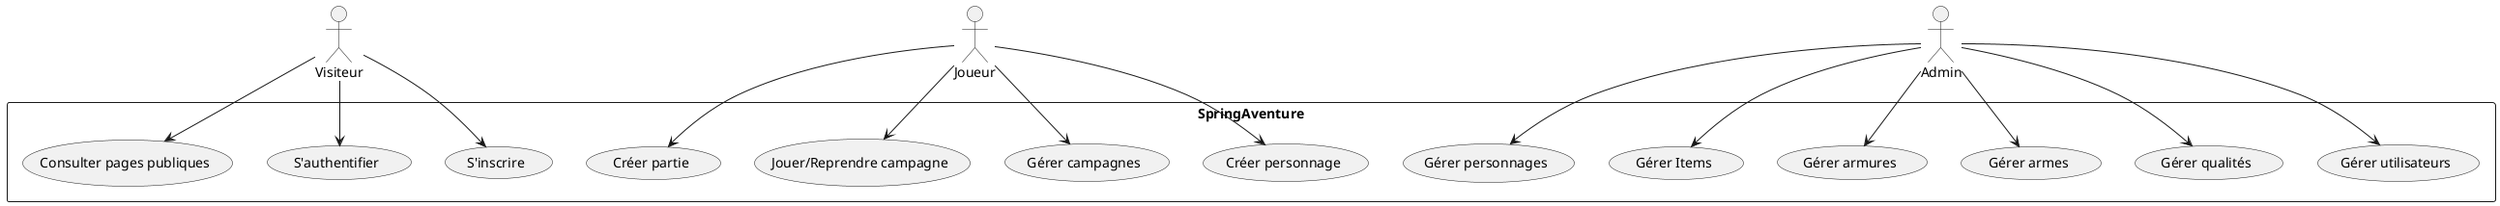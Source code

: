 @startuml SpringAventure

!define ADMIN << (A,#FF7700) Admin >>
!define JOUEUR << (J,#0077FF) Joueur >>
!define VISITEUR << (V,#00FF00) Visiteur >>

actor Visiteur as VIS
actor Joueur as JOU
actor Admin as ADM

rectangle "SpringAventure" {
  VIS --> (S'inscrire)
  VIS --> (S'authentifier)
  VIS --> (Consulter pages publiques)

  JOU --> (Créer partie)
  JOU --> (Créer personnage)
  JOU --> (Gérer campagnes)
  JOU --> (Jouer/Reprendre campagne)

  ADM --> (Gérer qualités)
  ADM --> (Gérer armes)
  ADM --> (Gérer armures)
  ADM --> (Gérer Items)
  ADM --> (Gérer personnages)
  ADM --> (Gérer utilisateurs)
}

@enduml
